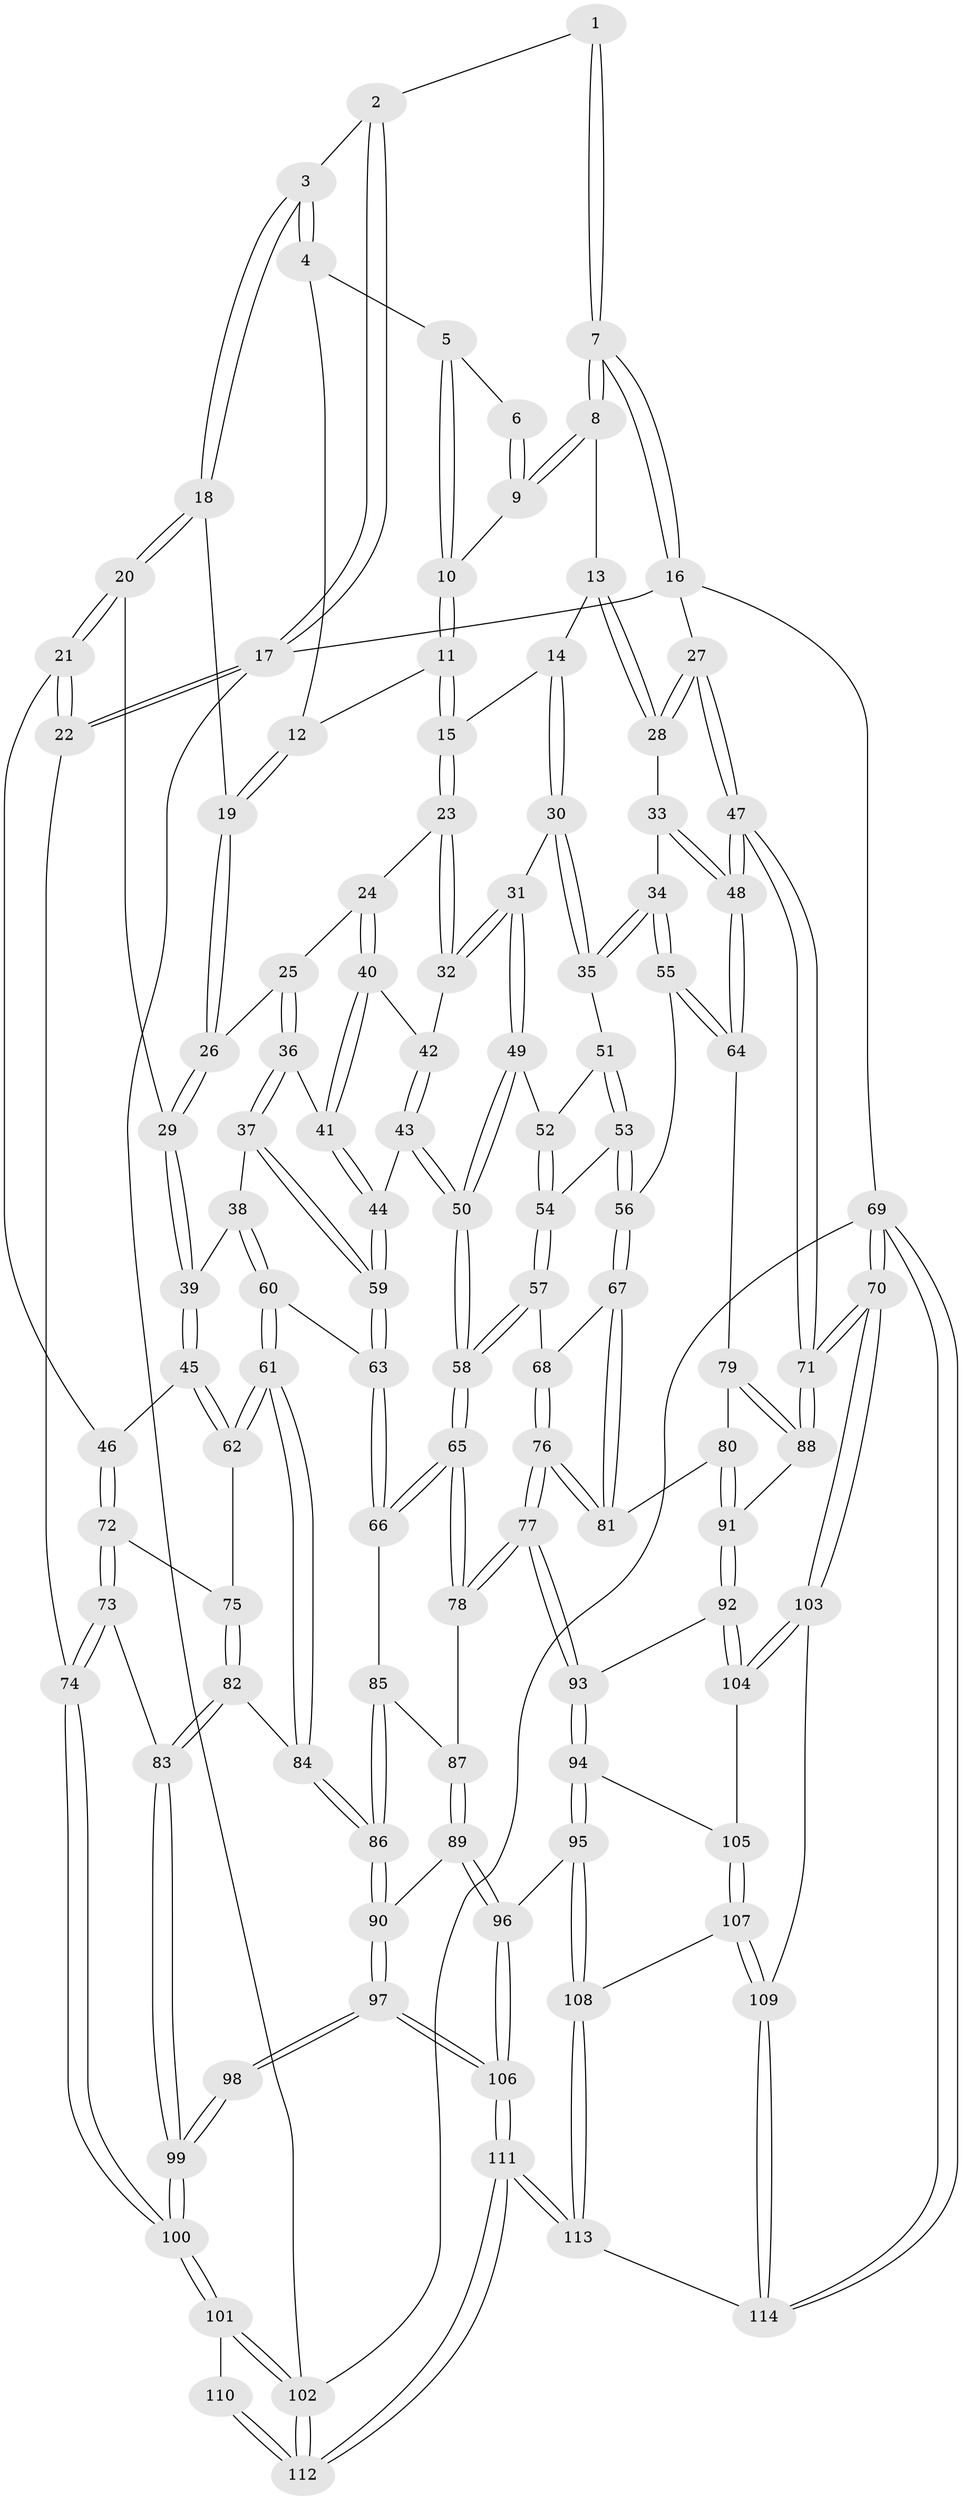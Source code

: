 // Generated by graph-tools (version 1.1) at 2025/27/03/09/25 03:27:09]
// undirected, 114 vertices, 282 edges
graph export_dot {
graph [start="1"]
  node [color=gray90,style=filled];
  1 [pos="+0.7307026511698206+0"];
  2 [pos="+0.3205794229533333+0"];
  3 [pos="+0.3232387595507414+0"];
  4 [pos="+0.6751384737437935+0.023676152205653625"];
  5 [pos="+0.6779830668673782+0.021712457238162914"];
  6 [pos="+0.6962258998453736+0.0025310404942800262"];
  7 [pos="+1+0"];
  8 [pos="+1+0"];
  9 [pos="+0.7344872329342201+0.060585250052570934"];
  10 [pos="+0.7181981585839259+0.08832040055908713"];
  11 [pos="+0.6939059664272774+0.13980982639779724"];
  12 [pos="+0.6139313619978585+0.10783523847278877"];
  13 [pos="+0.7820625997389776+0.190356044584857"];
  14 [pos="+0.7454692235542989+0.20429525797840783"];
  15 [pos="+0.7441582567665344+0.20375021682641128"];
  16 [pos="+1+0"];
  17 [pos="+0+0"];
  18 [pos="+0.3272157425785278+0"];
  19 [pos="+0.4132257772767408+0.0752281530519802"];
  20 [pos="+0.0514504514187714+0.2565866638200845"];
  21 [pos="+0+0.29015719207674284"];
  22 [pos="+0+0.31266950532385335"];
  23 [pos="+0.6324424065219456+0.26597109084122617"];
  24 [pos="+0.49163416380030284+0.2420312712773409"];
  25 [pos="+0.48656256817296595+0.23674143704038828"];
  26 [pos="+0.4128242738129933+0.12622114962596676"];
  27 [pos="+1+0"];
  28 [pos="+0.9195193342334849+0.2509594281927235"];
  29 [pos="+0.2857951135859571+0.2978614260537356"];
  30 [pos="+0.7677708766227976+0.31748532673940677"];
  31 [pos="+0.6511306320620188+0.36693756962929447"];
  32 [pos="+0.650609932188734+0.3663233346972017"];
  33 [pos="+0.912115690915761+0.33619666353788147"];
  34 [pos="+0.845528230316787+0.3756276047395353"];
  35 [pos="+0.7987587602044847+0.35360374958271906"];
  36 [pos="+0.41172107547591763+0.3883193819304374"];
  37 [pos="+0.37782131648596173+0.40714763899001166"];
  38 [pos="+0.37351467321755094+0.4085033986040001"];
  39 [pos="+0.2880667818462259+0.3420137339090532"];
  40 [pos="+0.5194401627499937+0.3291965210874166"];
  41 [pos="+0.49035935725902574+0.4005616236165454"];
  42 [pos="+0.5357282782180979+0.3404517323052776"];
  43 [pos="+0.5840770023351102+0.43590736391538704"];
  44 [pos="+0.49234733140794595+0.4316697946881088"];
  45 [pos="+0.24806064445436357+0.40771693692791927"];
  46 [pos="+0.18440495018433395+0.4337595261205546"];
  47 [pos="+1+0.4583489251146868"];
  48 [pos="+1+0.45713287591996954"];
  49 [pos="+0.650925327193272+0.3859335093798276"];
  50 [pos="+0.6126198637640025+0.4549361351060235"];
  51 [pos="+0.7431522273305443+0.4109269126774763"];
  52 [pos="+0.6599563976589279+0.39107870589398747"];
  53 [pos="+0.7282004101676346+0.45576184204928416"];
  54 [pos="+0.7231045732993382+0.4589476152415033"];
  55 [pos="+0.8532395577955127+0.4622562123327129"];
  56 [pos="+0.8239118537673121+0.4846882727690455"];
  57 [pos="+0.7094376752595385+0.47677794200614615"];
  58 [pos="+0.6188220487352847+0.5024652849457344"];
  59 [pos="+0.4864285260359728+0.4453463509944225"];
  60 [pos="+0.3850837888284748+0.508490659588333"];
  61 [pos="+0.3358773729652448+0.5477931702669204"];
  62 [pos="+0.2679559067072754+0.45455524505233436"];
  63 [pos="+0.47472745817503736+0.5122340600005344"];
  64 [pos="+0.9233069707292909+0.5068163143371728"];
  65 [pos="+0.6026209150277622+0.5456380305584494"];
  66 [pos="+0.4884240507960322+0.5248859369283109"];
  67 [pos="+0.7953354412845287+0.5332339267719176"];
  68 [pos="+0.7158499441014858+0.4861632782145565"];
  69 [pos="+1+1"];
  70 [pos="+1+0.8817214589637843"];
  71 [pos="+1+0.7801045051430774"];
  72 [pos="+0.1613409140506286+0.4941114513587501"];
  73 [pos="+0.04716846503554964+0.5769355942107782"];
  74 [pos="+0+0.5544335932054836"];
  75 [pos="+0.21849549132820437+0.5300599349948538"];
  76 [pos="+0.7411071562584118+0.6059276250436209"];
  77 [pos="+0.6601584054763843+0.6420029811716421"];
  78 [pos="+0.6262379748557163+0.600852953699896"];
  79 [pos="+0.896005666830923+0.604282167238822"];
  80 [pos="+0.7756512885002271+0.5972156979708315"];
  81 [pos="+0.7755748844081155+0.5971755405644342"];
  82 [pos="+0.2918618834551559+0.6219046876861809"];
  83 [pos="+0.20770532170334238+0.6856660107160129"];
  84 [pos="+0.307117713466616+0.6166368069665762"];
  85 [pos="+0.4674904482845629+0.6002215211602483"];
  86 [pos="+0.37638814353840266+0.6592427059297322"];
  87 [pos="+0.5050334555803024+0.6412017916264561"];
  88 [pos="+0.9697593564798264+0.7215793477945133"];
  89 [pos="+0.4675510432935886+0.7632618960149973"];
  90 [pos="+0.43475984178556787+0.7463075534200239"];
  91 [pos="+0.8602062963263624+0.7561483268592222"];
  92 [pos="+0.8410697393927693+0.7712769101814815"];
  93 [pos="+0.6574572835513047+0.6730249757301535"];
  94 [pos="+0.6058029828646871+0.7762065702670912"];
  95 [pos="+0.5465524327699579+0.8234517276996808"];
  96 [pos="+0.5322732858332918+0.8259149752072227"];
  97 [pos="+0.21881780300844092+0.8466176108747876"];
  98 [pos="+0.20519927753988113+0.8245085249744284"];
  99 [pos="+0.19750564080979238+0.8015237785583446"];
  100 [pos="+0+0.7157232341931101"];
  101 [pos="+0+0.7586868418730668"];
  102 [pos="+0+1"];
  103 [pos="+0.8496619038839316+0.9298480200668745"];
  104 [pos="+0.8036818438068332+0.8507376819622036"];
  105 [pos="+0.7971321723752034+0.8511824257875513"];
  106 [pos="+0.29162308923760427+1"];
  107 [pos="+0.6910647261905074+0.9311259775998048"];
  108 [pos="+0.6482631105587963+0.9309095669361744"];
  109 [pos="+0.8083144541477154+1"];
  110 [pos="+0.06516142607335047+0.863430460937892"];
  111 [pos="+0.2863512060735808+1"];
  112 [pos="+0+1"];
  113 [pos="+0.6107813243754852+1"];
  114 [pos="+0.8010416383301137+1"];
  1 -- 2;
  1 -- 7;
  1 -- 7;
  2 -- 3;
  2 -- 17;
  2 -- 17;
  3 -- 4;
  3 -- 4;
  3 -- 18;
  3 -- 18;
  4 -- 5;
  4 -- 12;
  5 -- 6;
  5 -- 10;
  5 -- 10;
  6 -- 9;
  6 -- 9;
  7 -- 8;
  7 -- 8;
  7 -- 16;
  7 -- 16;
  8 -- 9;
  8 -- 9;
  8 -- 13;
  9 -- 10;
  10 -- 11;
  10 -- 11;
  11 -- 12;
  11 -- 15;
  11 -- 15;
  12 -- 19;
  12 -- 19;
  13 -- 14;
  13 -- 28;
  13 -- 28;
  14 -- 15;
  14 -- 30;
  14 -- 30;
  15 -- 23;
  15 -- 23;
  16 -- 17;
  16 -- 27;
  16 -- 69;
  17 -- 22;
  17 -- 22;
  17 -- 102;
  18 -- 19;
  18 -- 20;
  18 -- 20;
  19 -- 26;
  19 -- 26;
  20 -- 21;
  20 -- 21;
  20 -- 29;
  21 -- 22;
  21 -- 22;
  21 -- 46;
  22 -- 74;
  23 -- 24;
  23 -- 32;
  23 -- 32;
  24 -- 25;
  24 -- 40;
  24 -- 40;
  25 -- 26;
  25 -- 36;
  25 -- 36;
  26 -- 29;
  26 -- 29;
  27 -- 28;
  27 -- 28;
  27 -- 47;
  27 -- 47;
  28 -- 33;
  29 -- 39;
  29 -- 39;
  30 -- 31;
  30 -- 35;
  30 -- 35;
  31 -- 32;
  31 -- 32;
  31 -- 49;
  31 -- 49;
  32 -- 42;
  33 -- 34;
  33 -- 48;
  33 -- 48;
  34 -- 35;
  34 -- 35;
  34 -- 55;
  34 -- 55;
  35 -- 51;
  36 -- 37;
  36 -- 37;
  36 -- 41;
  37 -- 38;
  37 -- 59;
  37 -- 59;
  38 -- 39;
  38 -- 60;
  38 -- 60;
  39 -- 45;
  39 -- 45;
  40 -- 41;
  40 -- 41;
  40 -- 42;
  41 -- 44;
  41 -- 44;
  42 -- 43;
  42 -- 43;
  43 -- 44;
  43 -- 50;
  43 -- 50;
  44 -- 59;
  44 -- 59;
  45 -- 46;
  45 -- 62;
  45 -- 62;
  46 -- 72;
  46 -- 72;
  47 -- 48;
  47 -- 48;
  47 -- 71;
  47 -- 71;
  48 -- 64;
  48 -- 64;
  49 -- 50;
  49 -- 50;
  49 -- 52;
  50 -- 58;
  50 -- 58;
  51 -- 52;
  51 -- 53;
  51 -- 53;
  52 -- 54;
  52 -- 54;
  53 -- 54;
  53 -- 56;
  53 -- 56;
  54 -- 57;
  54 -- 57;
  55 -- 56;
  55 -- 64;
  55 -- 64;
  56 -- 67;
  56 -- 67;
  57 -- 58;
  57 -- 58;
  57 -- 68;
  58 -- 65;
  58 -- 65;
  59 -- 63;
  59 -- 63;
  60 -- 61;
  60 -- 61;
  60 -- 63;
  61 -- 62;
  61 -- 62;
  61 -- 84;
  61 -- 84;
  62 -- 75;
  63 -- 66;
  63 -- 66;
  64 -- 79;
  65 -- 66;
  65 -- 66;
  65 -- 78;
  65 -- 78;
  66 -- 85;
  67 -- 68;
  67 -- 81;
  67 -- 81;
  68 -- 76;
  68 -- 76;
  69 -- 70;
  69 -- 70;
  69 -- 114;
  69 -- 114;
  69 -- 102;
  70 -- 71;
  70 -- 71;
  70 -- 103;
  70 -- 103;
  71 -- 88;
  71 -- 88;
  72 -- 73;
  72 -- 73;
  72 -- 75;
  73 -- 74;
  73 -- 74;
  73 -- 83;
  74 -- 100;
  74 -- 100;
  75 -- 82;
  75 -- 82;
  76 -- 77;
  76 -- 77;
  76 -- 81;
  76 -- 81;
  77 -- 78;
  77 -- 78;
  77 -- 93;
  77 -- 93;
  78 -- 87;
  79 -- 80;
  79 -- 88;
  79 -- 88;
  80 -- 81;
  80 -- 91;
  80 -- 91;
  82 -- 83;
  82 -- 83;
  82 -- 84;
  83 -- 99;
  83 -- 99;
  84 -- 86;
  84 -- 86;
  85 -- 86;
  85 -- 86;
  85 -- 87;
  86 -- 90;
  86 -- 90;
  87 -- 89;
  87 -- 89;
  88 -- 91;
  89 -- 90;
  89 -- 96;
  89 -- 96;
  90 -- 97;
  90 -- 97;
  91 -- 92;
  91 -- 92;
  92 -- 93;
  92 -- 104;
  92 -- 104;
  93 -- 94;
  93 -- 94;
  94 -- 95;
  94 -- 95;
  94 -- 105;
  95 -- 96;
  95 -- 108;
  95 -- 108;
  96 -- 106;
  96 -- 106;
  97 -- 98;
  97 -- 98;
  97 -- 106;
  97 -- 106;
  98 -- 99;
  98 -- 99;
  99 -- 100;
  99 -- 100;
  100 -- 101;
  100 -- 101;
  101 -- 102;
  101 -- 102;
  101 -- 110;
  102 -- 112;
  102 -- 112;
  103 -- 104;
  103 -- 104;
  103 -- 109;
  104 -- 105;
  105 -- 107;
  105 -- 107;
  106 -- 111;
  106 -- 111;
  107 -- 108;
  107 -- 109;
  107 -- 109;
  108 -- 113;
  108 -- 113;
  109 -- 114;
  109 -- 114;
  110 -- 112;
  110 -- 112;
  111 -- 112;
  111 -- 112;
  111 -- 113;
  111 -- 113;
  113 -- 114;
}
